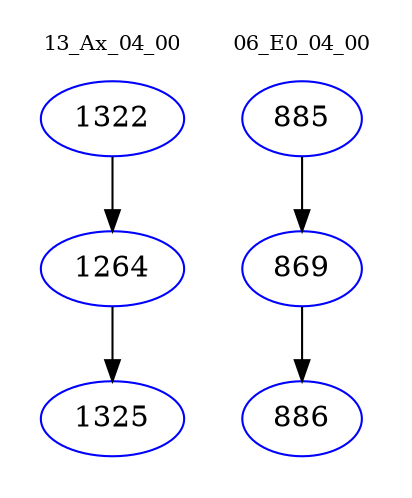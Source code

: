 digraph{
subgraph cluster_0 {
color = white
label = "13_Ax_04_00";
fontsize=10;
T0_1322 [label="1322", color="blue"]
T0_1322 -> T0_1264 [color="black"]
T0_1264 [label="1264", color="blue"]
T0_1264 -> T0_1325 [color="black"]
T0_1325 [label="1325", color="blue"]
}
subgraph cluster_1 {
color = white
label = "06_E0_04_00";
fontsize=10;
T1_885 [label="885", color="blue"]
T1_885 -> T1_869 [color="black"]
T1_869 [label="869", color="blue"]
T1_869 -> T1_886 [color="black"]
T1_886 [label="886", color="blue"]
}
}
